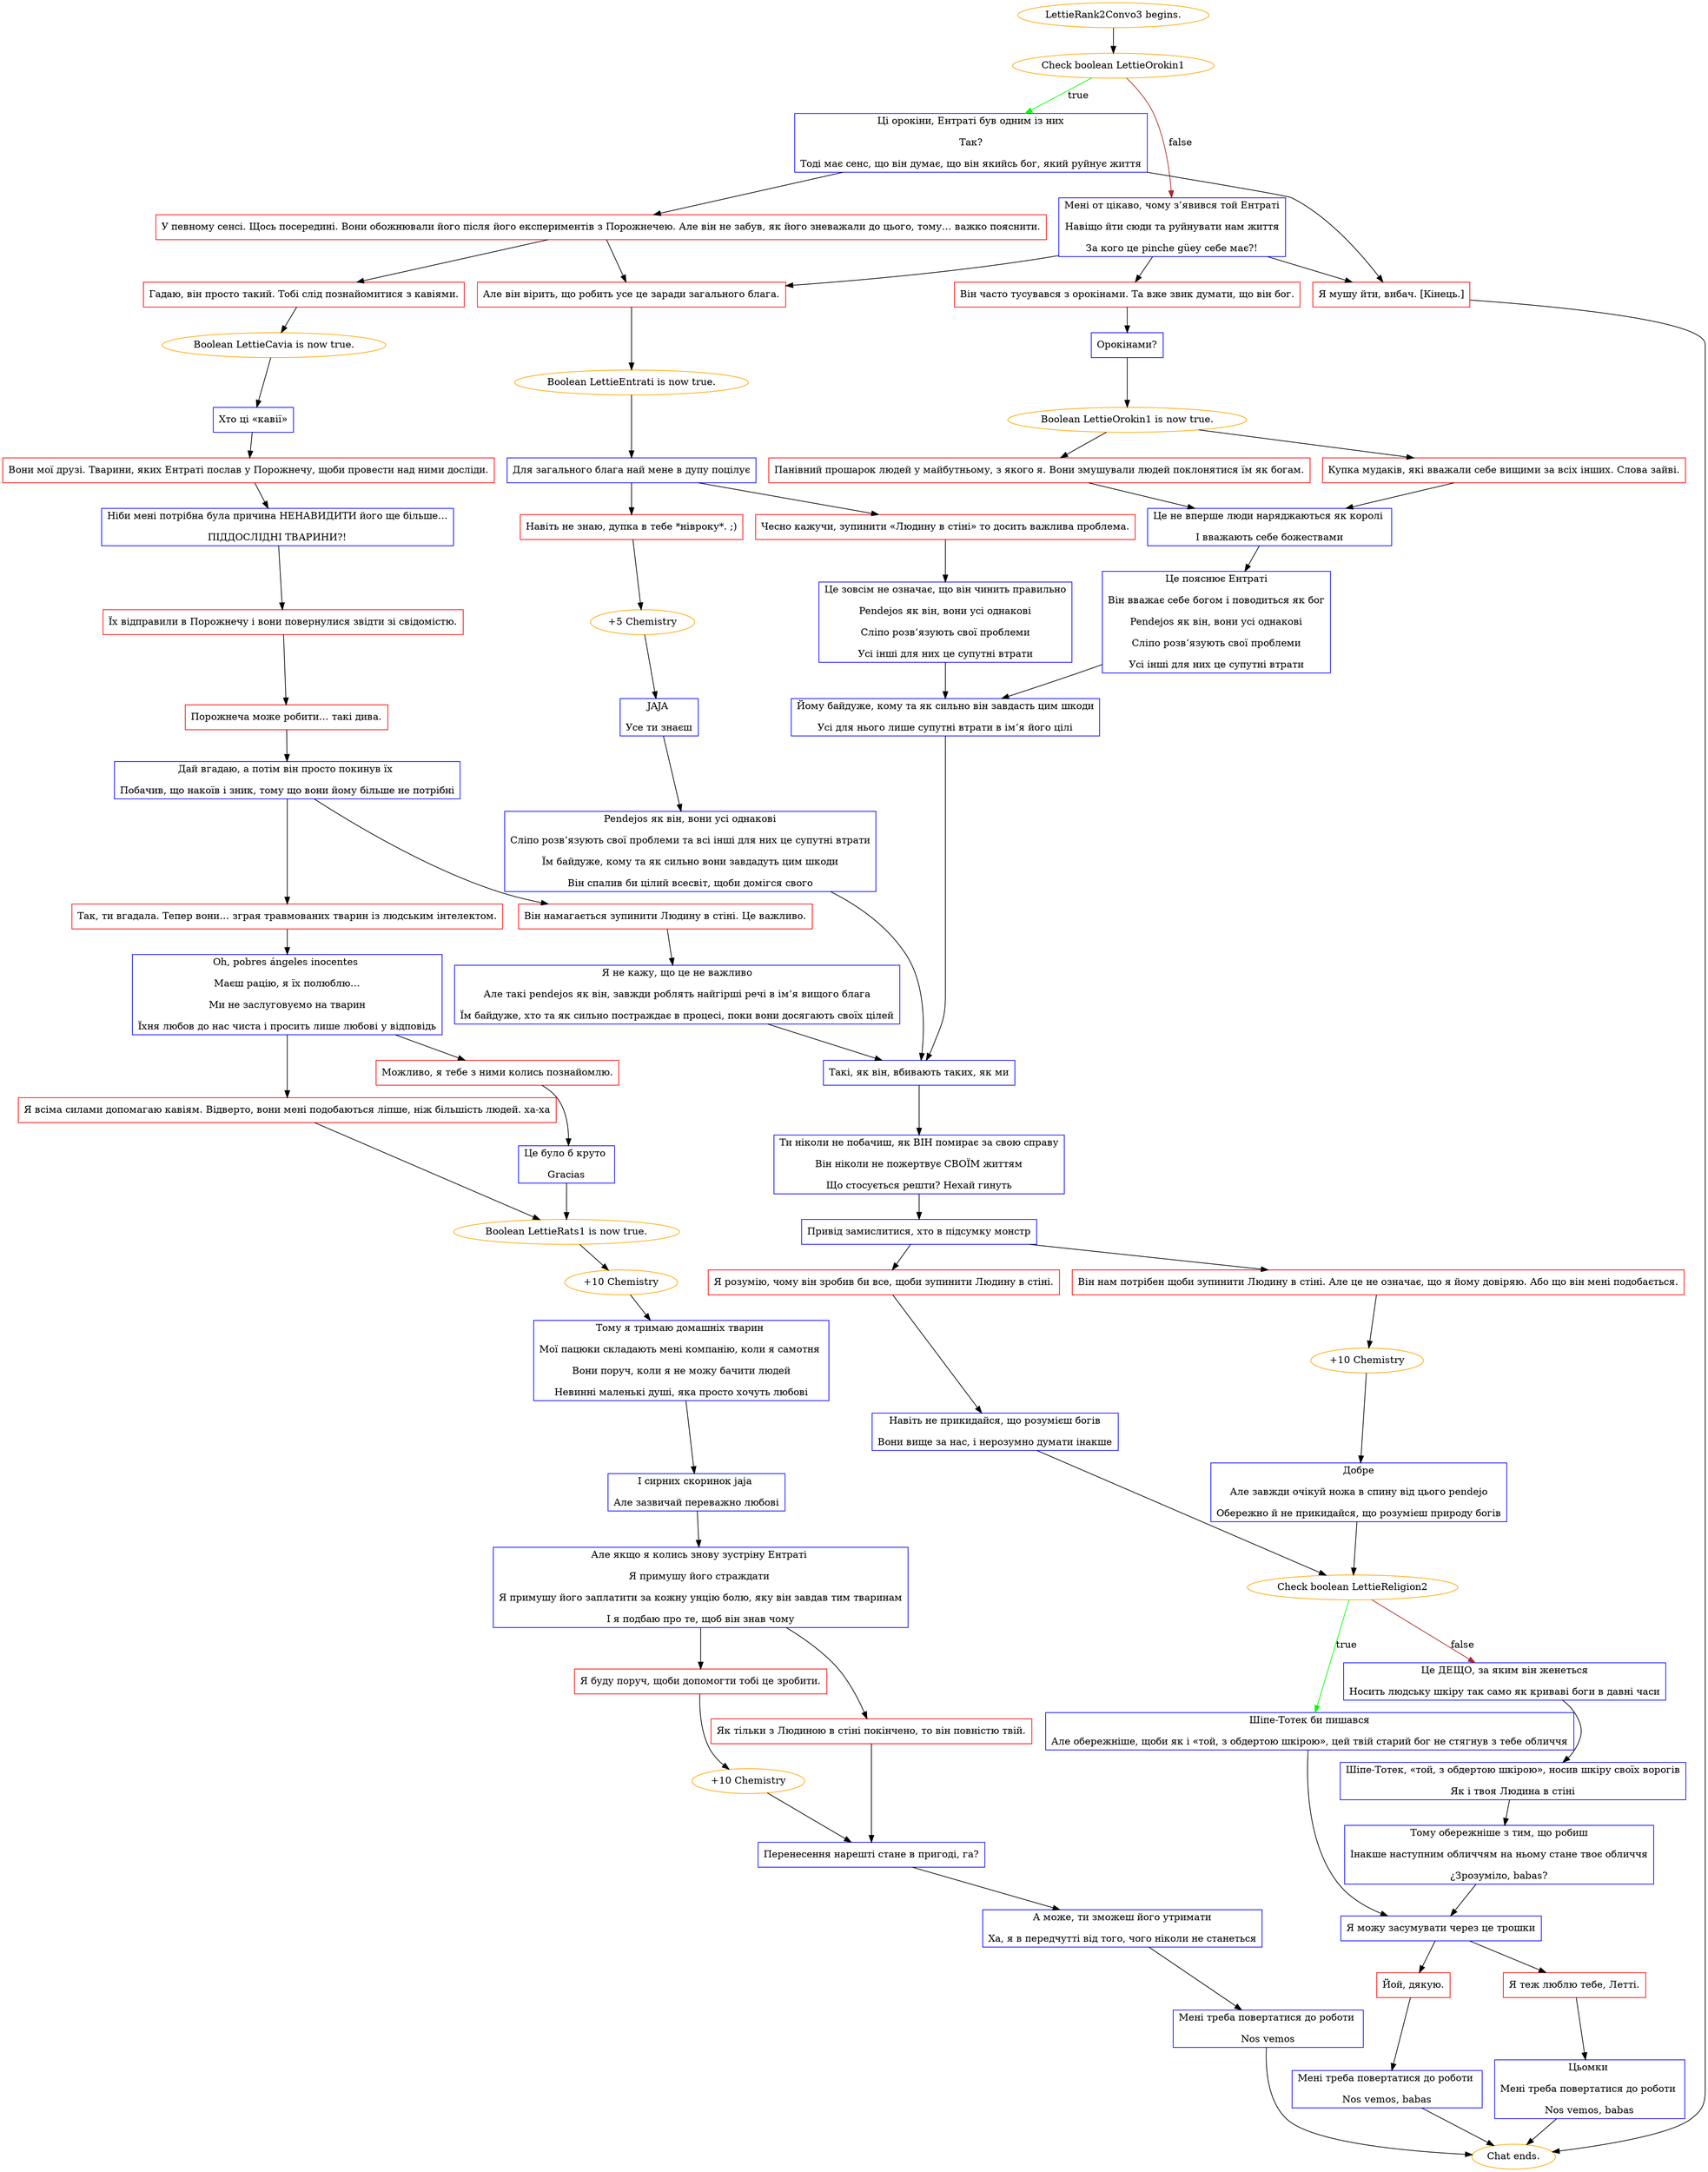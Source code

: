digraph {
	"LettieRank2Convo3 begins." [color=orange];
		"LettieRank2Convo3 begins." -> j1666291197;
	j1666291197 [label="Check boolean LettieOrokin1",color=orange];
		j1666291197 -> j4012562515 [label=true,color=green];
		j1666291197 -> j1552277560 [label=false,color=brown];
	j4012562515 [label="Ці орокіни, Ентраті був одним із них
Так?
Тоді має сенс, що він думає, що він якийсь бог, який руйнує життя",shape=box,color=blue];
		j4012562515 -> j1814419360;
		j4012562515 -> j3734629072;
	j1552277560 [label="Мені от цікаво, чому з’явився той Ентраті
Навіщо йти сюди та руйнувати нам життя
За кого це pinche güey себе має?!",shape=box,color=blue];
		j1552277560 -> j2313311841;
		j1552277560 -> j4055695072;
		j1552277560 -> j3734629072;
	j1814419360 [label="У певному сенсі. Щось посередині. Вони обожнювали його після його експериментів з Порожнечею. Але він не забув, як його зневажали до цього, тому… важко пояснити.",shape=box,color=red];
		j1814419360 -> j2051931044;
		j1814419360 -> j2313311841;
	j3734629072 [label="Я мушу йти, вибач. [Кінець.]",shape=box,color=red];
		j3734629072 -> "Chat ends.";
	j2313311841 [label="Але він вірить, що робить усе це заради загального блага.",shape=box,color=red];
		j2313311841 -> j1610540932;
	j4055695072 [label="Він часто тусувався з орокінами. Та вже звик думати, що він бог.",shape=box,color=red];
		j4055695072 -> j1203713782;
	j2051931044 [label="Гадаю, він просто такий. Тобі слід познайомитися з кавіями.",shape=box,color=red];
		j2051931044 -> j3097579514;
	"Chat ends." [color=orange];
	j1610540932 [label="Boolean LettieEntrati is now true.",color=orange];
		j1610540932 -> j1745741926;
	j1203713782 [label="Орокінами?",shape=box,color=blue];
		j1203713782 -> j4157639181;
	j3097579514 [label="Boolean LettieCavia is now true.",color=orange];
		j3097579514 -> j2942429094;
	j1745741926 [label="Для загального блага най мене в дупу поцілує",shape=box,color=blue];
		j1745741926 -> j3036383953;
		j1745741926 -> j352837352;
	j4157639181 [label="Boolean LettieOrokin1 is now true.",color=orange];
		j4157639181 -> j788175800;
		j4157639181 -> j3945218245;
	j2942429094 [label="Хто ці «кавії»",shape=box,color=blue];
		j2942429094 -> j3328362420;
	j3036383953 [label="Навіть не знаю, дупка в тебе *нівроку*. ;)",shape=box,color=red];
		j3036383953 -> j3745731939;
	j352837352 [label="Чесно кажучи, зупинити «Людину в стіні» то досить важлива проблема.",shape=box,color=red];
		j352837352 -> j3543631739;
	j788175800 [label="Панівний прошарок людей у майбутньому, з якого я. Вони змушували людей поклонятися їм як богам.",shape=box,color=red];
		j788175800 -> j808950296;
	j3945218245 [label="Купка мудаків, які вважали себе вищими за всіх інших. Слова зайві.",shape=box,color=red];
		j3945218245 -> j808950296;
	j3328362420 [label="Вони мої друзі. Тварини, яких Ентраті послав у Порожнечу, щоби провести над ними досліди.",shape=box,color=red];
		j3328362420 -> j2783872369;
	j3745731939 [label="+5 Chemistry",color=orange];
		j3745731939 -> j1072399137;
	j3543631739 [label="Це зовсім не означає, що він чинить правильно
Pendejos як він, вони усі однакові
Сліпо розв’язують свої проблеми
Усі інші для них це супутні втрати",shape=box,color=blue];
		j3543631739 -> j1118768010;
	j808950296 [label="Це не вперше люди наряджаються як королі 
І вважають себе божествами",shape=box,color=blue];
		j808950296 -> j3746222600;
	j2783872369 [label="Ніби мені потрібна була причина НЕНАВИДИТИ його ще більше…
ПІДДОСЛІДНІ ТВАРИНИ?!",shape=box,color=blue];
		j2783872369 -> j437066532;
	j1072399137 [label="JAJA 
Усе ти знаєш",shape=box,color=blue];
		j1072399137 -> j3368255653;
	j1118768010 [label="Йому байдуже, кому та як сильно він завдасть цим шкоди
Усі для нього лише супутні втрати в ім’я його цілі",shape=box,color=blue];
		j1118768010 -> j3869694459;
	j3746222600 [label="Це пояснює Ентраті
Він вважає себе богом і поводиться як бог
Pendejos як він, вони усі однакові
Сліпо розв’язують свої проблеми
Усі інші для них це супутні втрати",shape=box,color=blue];
		j3746222600 -> j1118768010;
	j437066532 [label="Їх відправили в Порожнечу і вони повернулися звідти зі свідомістю.",shape=box,color=red];
		j437066532 -> j1850012965;
	j3368255653 [label="Pendejos як він, вони усі однакові
Сліпо розв’язують свої проблеми та всі інші для них це супутні втрати
Їм байдуже, кому та як сильно вони завдадуть цим шкоди
Він спалив би цілий всесвіт, щоби домігся свого",shape=box,color=blue];
		j3368255653 -> j3869694459;
	j3869694459 [label="Такі, як він, вбивають таких, як ми",shape=box,color=blue];
		j3869694459 -> j1700243245;
	j1850012965 [label="Порожнеча може робити… такі дива.",shape=box,color=red];
		j1850012965 -> j4241279623;
	j1700243245 [label="Ти ніколи не побачиш, як ВІН помирає за свою справу
Він ніколи не пожертвує СВОЇМ життям
Що стосується решти? Нехай гинуть",shape=box,color=blue];
		j1700243245 -> j1725025609;
	j4241279623 [label="Дай вгадаю, а потім він просто покинув їх 
Побачив, що накоїв і зник, тому що вони йому більше не потрібні",shape=box,color=blue];
		j4241279623 -> j854406683;
		j4241279623 -> j2994418709;
	j1725025609 [label="Привід замислитися, хто в підсумку монстр",shape=box,color=blue];
		j1725025609 -> j1400514828;
		j1725025609 -> j3705391060;
	j854406683 [label="Так, ти вгадала. Тепер вони… зграя травмованих тварин із людським інтелектом.",shape=box,color=red];
		j854406683 -> j2704689275;
	j2994418709 [label="Він намагається зупинити Людину в стіні. Це важливо.",shape=box,color=red];
		j2994418709 -> j2548819367;
	j1400514828 [label="Я розумію, чому він зробив би все, щоби зупинити Людину в стіні.",shape=box,color=red];
		j1400514828 -> j2926961198;
	j3705391060 [label="Він нам потрібен щоби зупинити Людину в стіні. Але це не означає, що я йому довіряю. Або що він мені подобається.",shape=box,color=red];
		j3705391060 -> j4084423302;
	j2704689275 [label="Oh, pobres ángeles inocentes 
Маєш рацію, я їх полюблю…
Ми не заслуговуємо на тварин
Їхня любов до нас чиста і просить лише любові у відповідь",shape=box,color=blue];
		j2704689275 -> j836756315;
		j2704689275 -> j2836571972;
	j2548819367 [label="Я не кажу, що це не важливо
Але такі pendejos як він, завжди роблять найгірші речі в ім’я вищого блага
Їм байдуже, хто та як сильно постраждає в процесі, поки вони досягають своїх цілей",shape=box,color=blue];
		j2548819367 -> j3869694459;
	j2926961198 [label="Навіть не прикидайся, що розумієш богів
Вони вище за нас, і нерозумно думати інакше",shape=box,color=blue];
		j2926961198 -> j3201214572;
	j4084423302 [label="+10 Chemistry",color=orange];
		j4084423302 -> j3471887127;
	j836756315 [label="Я всіма силами допомагаю кавіям. Відверто, вони мені подобаються ліпше, ніж більшість людей. ха-ха",shape=box,color=red];
		j836756315 -> j3195375301;
	j2836571972 [label="Можливо, я тебе з ними колись познайомлю.",shape=box,color=red];
		j2836571972 -> j2962697628;
	j3201214572 [label="Check boolean LettieReligion2",color=orange];
		j3201214572 -> j4174553932 [label=true,color=green];
		j3201214572 -> j3341372833 [label=false,color=brown];
	j3471887127 [label="Добре
Але завжди очікуй ножа в спину від цього pendejo
Обережно й не прикидайся, що розумієш природу богів",shape=box,color=blue];
		j3471887127 -> j3201214572;
	j3195375301 [label="Boolean LettieRats1 is now true.",color=orange];
		j3195375301 -> j3728207781;
	j2962697628 [label="Це було б круто 
Gracias",shape=box,color=blue];
		j2962697628 -> j3195375301;
	j4174553932 [label="Шіпе-Тотек би пишався
Але обережніше, щоби як і «той, з обдертою шкірою», цей твій старий бог не стягнув з тебе обличчя",shape=box,color=blue];
		j4174553932 -> j942738461;
	j3341372833 [label="Це ДЕЩО, за яким він женеться
Носить людську шкіру так само як криваві боги в давні часи",shape=box,color=blue];
		j3341372833 -> j3329705949;
	j3728207781 [label="+10 Chemistry",color=orange];
		j3728207781 -> j75814111;
	j942738461 [label="Я можу засумувати через це трошки",shape=box,color=blue];
		j942738461 -> j3868214656;
		j942738461 -> j1027386822;
	j3329705949 [label="Шіпе-Тотек, «той, з обдертою шкірою», носив шкіру своїх ворогів
Як і твоя Людина в стіні",shape=box,color=blue];
		j3329705949 -> j831166855;
	j75814111 [label="Тому я тримаю домашніх тварин 
Мої пацюки складають мені компанію, коли я самотня 
Вони поруч, коли я не можу бачити людей
Невинні маленькі душі, яка просто хочуть любові",shape=box,color=blue];
		j75814111 -> j669354679;
	j3868214656 [label="Йой, дякую.",shape=box,color=red];
		j3868214656 -> j2201354105;
	j1027386822 [label="Я теж люблю тебе, Летті.",shape=box,color=red];
		j1027386822 -> j4189723342;
	j831166855 [label="Тому обережніше з тим, що робиш
Інакше наступним обличчям на ньому стане твоє обличчя
¿Зрозуміло, babas?",shape=box,color=blue];
		j831166855 -> j942738461;
	j669354679 [label="І сирних скоринок jaja 
Але зазвичай переважно любові",shape=box,color=blue];
		j669354679 -> j2603102810;
	j2201354105 [label="Мені треба повертатися до роботи 
Nos vemos, babas",shape=box,color=blue];
		j2201354105 -> "Chat ends.";
	j4189723342 [label="Цьомки 
Мені треба повертатися до роботи 
Nos vemos, babas",shape=box,color=blue];
		j4189723342 -> "Chat ends.";
	j2603102810 [label="Але якщо я колись знову зустріну Ентраті 
Я примушу його страждати 
Я примушу його заплатити за кожну унцію болю, яку він завдав тим тваринам
І я подбаю про те, щоб він знав чому",shape=box,color=blue];
		j2603102810 -> j2305488916;
		j2603102810 -> j1016256280;
	j2305488916 [label="Я буду поруч, щоби допомогти тобі це зробити.",shape=box,color=red];
		j2305488916 -> j2438239753;
	j1016256280 [label="Як тільки з Людиною в стіні покінчено, то він повністю твій.",shape=box,color=red];
		j1016256280 -> j7647034;
	j2438239753 [label="+10 Chemistry",color=orange];
		j2438239753 -> j7647034;
	j7647034 [label="Перенесення нарешті стане в пригоді, га?",shape=box,color=blue];
		j7647034 -> j2171219057;
	j2171219057 [label="А може, ти зможеш його утримати
Ха, я в передчутті від того, чого ніколи не станеться",shape=box,color=blue];
		j2171219057 -> j1588312921;
	j1588312921 [label="Мені треба повертатися до роботи 
Nos vemos",shape=box,color=blue];
		j1588312921 -> "Chat ends.";
}